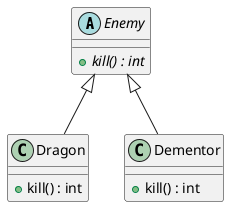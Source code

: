 @startuml
'https://plantuml.com/component-diagram


abstract class Enemy{
{abstract} + kill() : int
}

class Dragon{
+ kill() : int
}


class Dementor{
+ kill() : int
}

Dragon -u-|> Enemy
Dementor -u-|> Enemy

@enduml